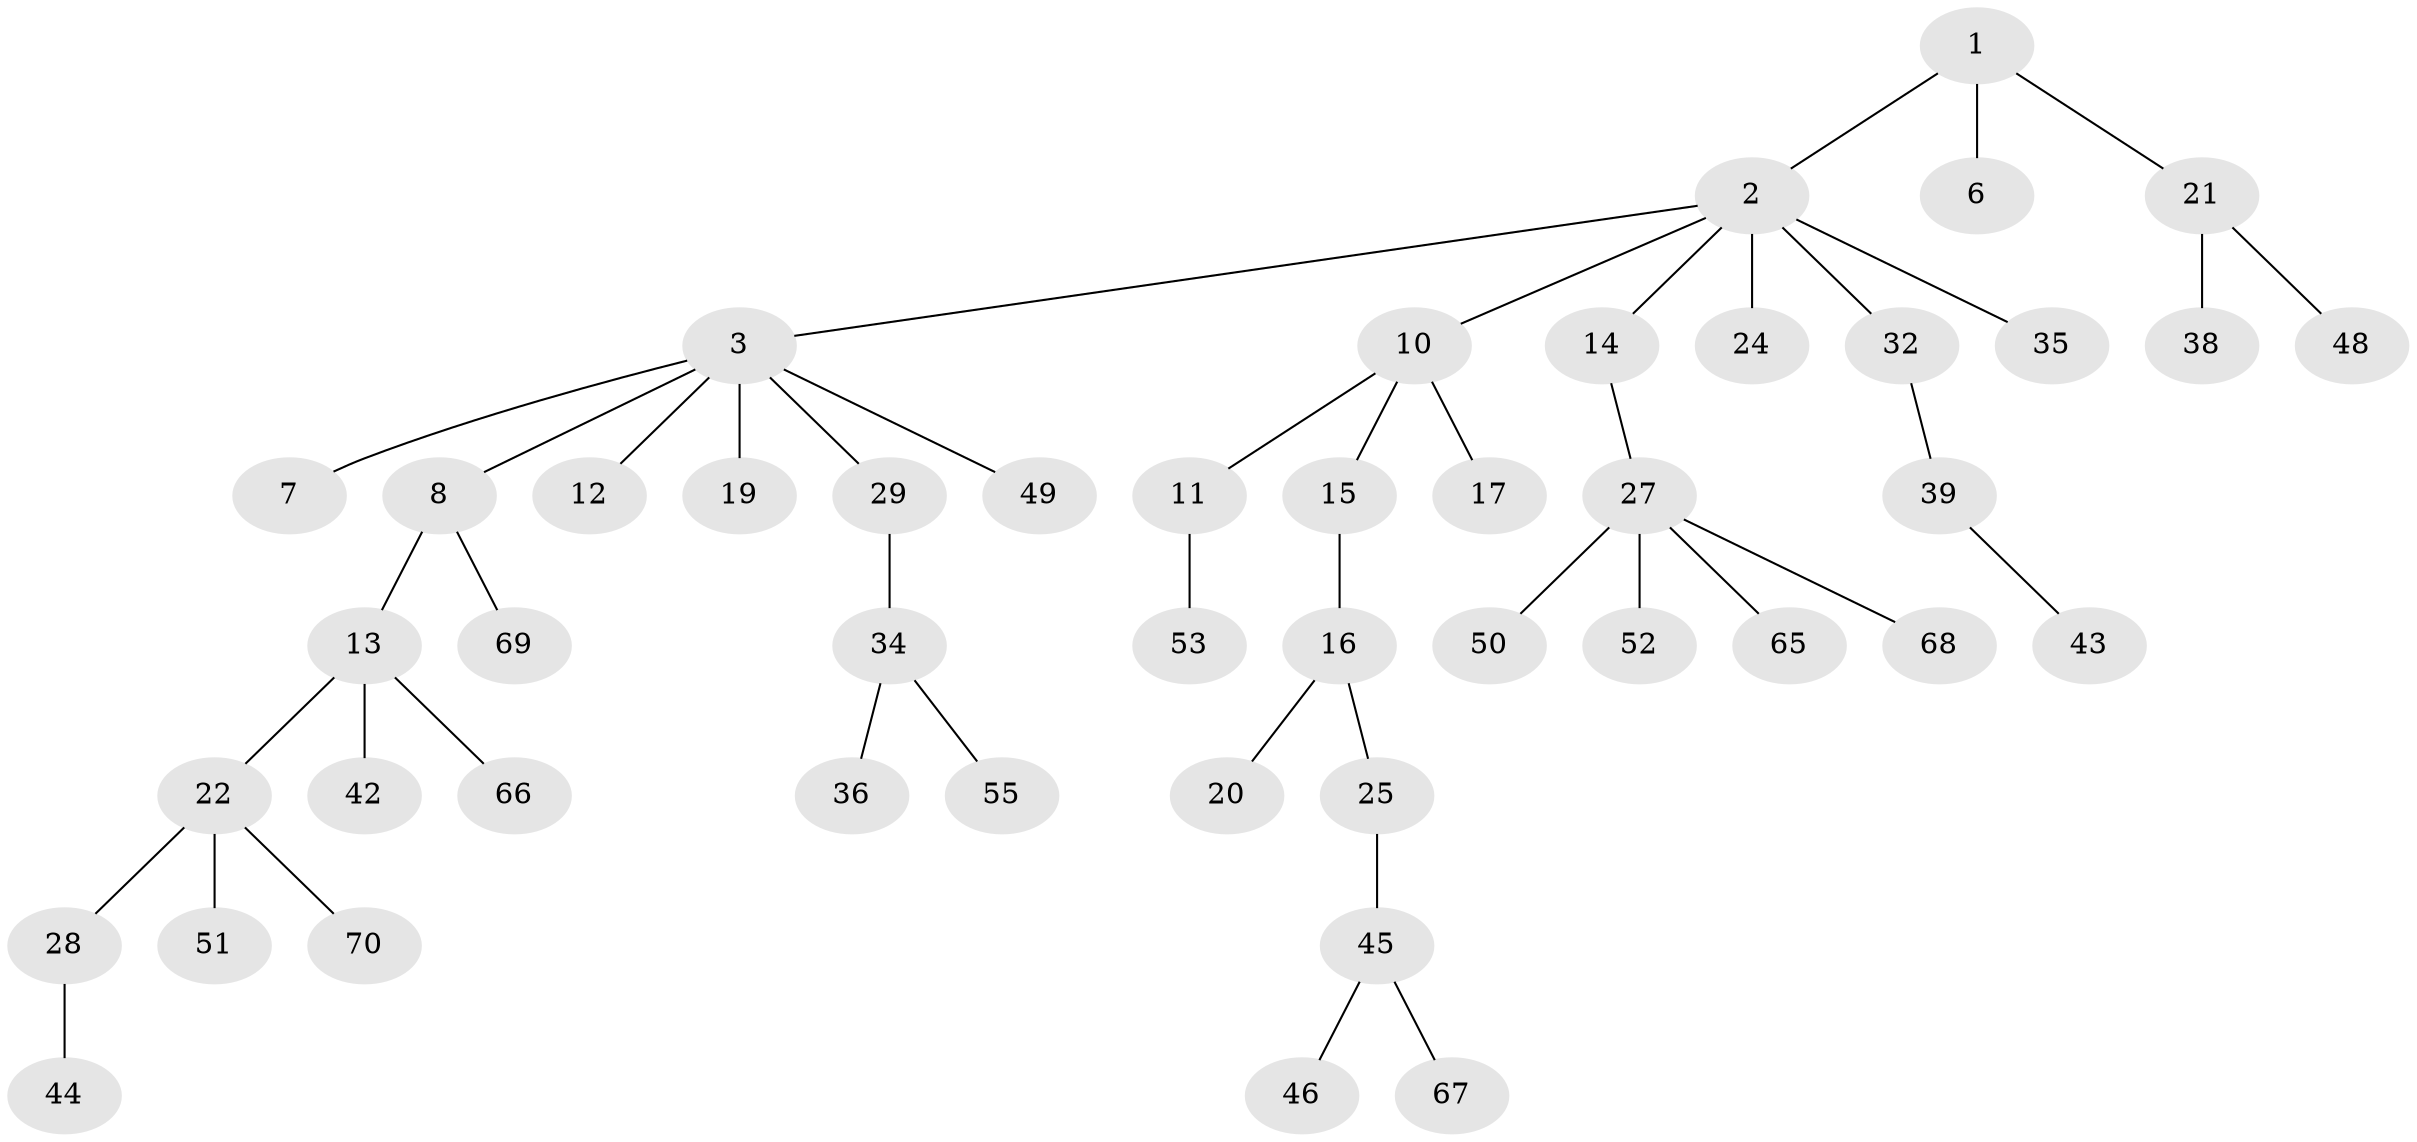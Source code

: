 // Generated by graph-tools (version 1.1) at 2025/24/03/03/25 07:24:05]
// undirected, 47 vertices, 46 edges
graph export_dot {
graph [start="1"]
  node [color=gray90,style=filled];
  1 [super="+9"];
  2 [super="+5"];
  3 [super="+4"];
  6;
  7 [super="+57"];
  8 [super="+60"];
  10;
  11 [super="+40"];
  12;
  13 [super="+26"];
  14 [super="+18"];
  15;
  16 [super="+23"];
  17;
  19;
  20;
  21 [super="+37"];
  22 [super="+31"];
  24 [super="+33"];
  25 [super="+63"];
  27 [super="+30"];
  28;
  29 [super="+64"];
  32;
  34;
  35;
  36 [super="+47"];
  38;
  39 [super="+41"];
  42 [super="+62"];
  43;
  44 [super="+56"];
  45 [super="+61"];
  46;
  48;
  49;
  50;
  51 [super="+54"];
  52 [super="+59"];
  53 [super="+58"];
  55;
  65;
  66;
  67;
  68;
  69;
  70;
  1 -- 2;
  1 -- 6;
  1 -- 21;
  2 -- 3;
  2 -- 14;
  2 -- 24;
  2 -- 32;
  2 -- 35;
  2 -- 10;
  3 -- 7;
  3 -- 8;
  3 -- 49;
  3 -- 19;
  3 -- 12;
  3 -- 29;
  8 -- 13;
  8 -- 69;
  10 -- 11;
  10 -- 15;
  10 -- 17;
  11 -- 53;
  13 -- 22;
  13 -- 42;
  13 -- 66;
  14 -- 27;
  15 -- 16;
  16 -- 20;
  16 -- 25;
  21 -- 48;
  21 -- 38;
  22 -- 28;
  22 -- 70;
  22 -- 51;
  25 -- 45;
  27 -- 65;
  27 -- 68;
  27 -- 50;
  27 -- 52;
  28 -- 44;
  29 -- 34;
  32 -- 39;
  34 -- 36;
  34 -- 55;
  39 -- 43;
  45 -- 46;
  45 -- 67;
}

